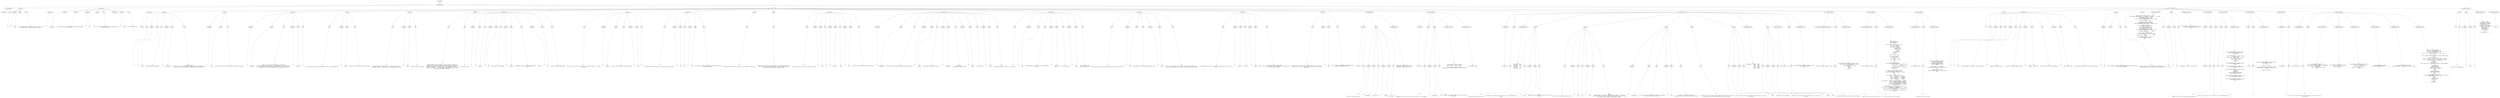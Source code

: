 digraph lpegNode {

node [fontname=Helvetica]
edge [style=dashed]

doc_0 [label="doc - 544"]


doc_0 -> { section_1}
{rank=same; section_1}

section_1 [label="section: 1-496"]


// END RANK doc_0

section_1 -> { header_2 prose_3 prose_4 section_5 section_6 section_7}
{rank=same; header_2 prose_3 prose_4 section_5 section_6 section_7}

header_2 [label="1 : Modeselektor"]

prose_3 [label="prose"]

prose_4 [label="prose"]

section_5 [label="section: 12-261"]

section_6 [label="section: 284-407"]

section_7 [label="section: 497-544"]


// END RANK section_1

header_2 -> leaf_8
leaf_8  [color=Gray,shape=rectangle,fontname=Inconsolata,label="* Modeselektor"]
// END RANK header_2

prose_3 -> { raw_9 prespace_10 literal_11 raw_12}
{rank=same; raw_9 prespace_10 literal_11 raw_12}

raw_9 [label="raw"]

prespace_10 [label="prespace"]

literal_11 [label="literal"]

raw_12 [label="raw"]


// END RANK prose_3

raw_9 -> leaf_13
leaf_13  [color=Gray,shape=rectangle,fontname=Inconsolata,label="
"]
// END RANK raw_9

prespace_10 -> leaf_14
leaf_14  [color=Gray,shape=rectangle,fontname=Inconsolata,label=""]
// END RANK prespace_10

literal_11 -> leaf_15
leaf_15  [color=Gray,shape=rectangle,fontname=Inconsolata,label="femto"]
// END RANK literal_11

raw_12 -> leaf_16
leaf_16  [color=Gray,shape=rectangle,fontname=Inconsolata,label=" will hold all state for an terminal session.  Soon, we will
encapsulate that, making the library re-entrant.
"]
// END RANK raw_12

prose_4 -> { prespace_17 literal_18 raw_19 prespace_20 literal_21 raw_22 prespace_23 literal_24 raw_25}
{rank=same; prespace_17 literal_18 raw_19 prespace_20 literal_21 raw_22 prespace_23 literal_24 raw_25}

prespace_17 [label="prespace"]

literal_18 [label="literal"]

raw_19 [label="raw"]

prespace_20 [label="prespace"]

literal_21 [label="literal"]

raw_22 [label="raw"]

prespace_23 [label="prespace"]

literal_24 [label="literal"]

raw_25 [label="raw"]


// END RANK prose_4

prespace_17 -> leaf_26
leaf_26  [color=Gray,shape=rectangle,fontname=Inconsolata,label=""]
// END RANK prespace_17

literal_18 -> leaf_27
leaf_27  [color=Gray,shape=rectangle,fontname=Inconsolata,label="modeselektor"]
// END RANK literal_18

raw_19 -> leaf_28
leaf_28  [color=Gray,shape=rectangle,fontname=Inconsolata,label=" is the modal interpreter for the repl language, which becomes
the core of"]
// END RANK raw_19

prespace_20 -> leaf_29
leaf_29  [color=Gray,shape=rectangle,fontname=Inconsolata,label=" "]
// END RANK prespace_20

literal_21 -> leaf_30
leaf_30  [color=Gray,shape=rectangle,fontname=Inconsolata,label="ed"]
// END RANK literal_21

raw_22 -> leaf_31
leaf_31  [color=Gray,shape=rectangle,fontname=Inconsolata,label=".  This is a glorified lookup table with a state switch and
a pointer to the"]
// END RANK raw_22

prespace_23 -> leaf_32
leaf_32  [color=Gray,shape=rectangle,fontname=Inconsolata,label=" "]
// END RANK prespace_23

literal_24 -> leaf_33
leaf_33  [color=Gray,shape=rectangle,fontname=Inconsolata,label="femto"]
// END RANK literal_24

raw_25 -> leaf_34
leaf_34  [color=Gray,shape=rectangle,fontname=Inconsolata,label="cell we're operating on.

"]
// END RANK raw_25

section_5 -> { header_35 prose_36 prose_37 prose_38 prose_39 prose_40 prose_41 prose_42 prose_43 prose_44 prose_45 prose_46 prose_47 prose_48 prose_49 prose_50 prose_51 prose_52 section_53 section_54 section_55 section_56 section_57 section_58}
{rank=same; header_35 prose_36 prose_37 prose_38 prose_39 prose_40 prose_41 prose_42 prose_43 prose_44 prose_45 prose_46 prose_47 prose_48 prose_49 prose_50 prose_51 prose_52 section_53 section_54 section_55 section_56 section_57 section_58}

header_35 [label="2 : Design"]

prose_36 [label="prose"]

prose_37 [label="prose"]

prose_38 [label="prose"]

prose_39 [label="prose"]

prose_40 [label="prose"]

prose_41 [label="prose"]

prose_42 [label="prose"]

prose_43 [label="prose"]

prose_44 [label="prose"]

prose_45 [label="prose"]

prose_46 [label="prose"]

prose_47 [label="prose"]

prose_48 [label="prose"]

prose_49 [label="prose"]

prose_50 [label="prose"]

prose_51 [label="prose"]

prose_52 [label="prose"]

section_53 [label="section: 85-96"]

section_54 [label="section: 97-116"]

section_55 [label="section: 117-173"]

section_56 [label="section: 174-189"]

section_57 [label="section: 190-261"]

section_58 [label="section: 262-283"]


// END RANK section_5

header_35 -> leaf_59
leaf_59  [color=Gray,shape=rectangle,fontname=Inconsolata,label="** Design"]
// END RANK header_35

prose_36 -> { raw_60 prespace_61 literal_62 raw_63 prespace_64 literal_65 raw_66}
{rank=same; raw_60 prespace_61 literal_62 raw_63 prespace_64 literal_65 raw_66}

raw_60 [label="raw"]

prespace_61 [label="prespace"]

literal_62 [label="literal"]

raw_63 [label="raw"]

prespace_64 [label="prespace"]

literal_65 [label="literal"]

raw_66 [label="raw"]


// END RANK prose_36

raw_60 -> leaf_67
leaf_67  [color=Gray,shape=rectangle,fontname=Inconsolata,label="

 "]
// END RANK raw_60

prespace_61 -> leaf_68
leaf_68  [color=Gray,shape=rectangle,fontname=Inconsolata,label=" "]
// END RANK prespace_61

literal_62 -> leaf_69
leaf_69  [color=Gray,shape=rectangle,fontname=Inconsolata,label="femto"]
// END RANK literal_62

raw_63 -> leaf_70
leaf_70  [color=Gray,shape=rectangle,fontname=Inconsolata,label=" passes keystrokes as messages to"]
// END RANK raw_63

prespace_64 -> leaf_71
leaf_71  [color=Gray,shape=rectangle,fontname=Inconsolata,label=" "]
// END RANK prespace_64

literal_65 -> leaf_72
leaf_72  [color=Gray,shape=rectangle,fontname=Inconsolata,label="modeselektor"]
// END RANK literal_65

raw_66 -> leaf_73
leaf_73  [color=Gray,shape=rectangle,fontname=Inconsolata,label=".  It does no writes
to stdout at all.  It is smart enough to categorize and parse various device
reports, but has no knowledge of why those reports were requested.
"]
// END RANK raw_66

prose_37 -> { prespace_74 literal_75 raw_76}
{rank=same; prespace_74 literal_75 raw_76}

prespace_74 [label="prespace"]

literal_75 [label="literal"]

raw_76 [label="raw"]


// END RANK prose_37

prespace_74 -> leaf_77
leaf_77  [color=Gray,shape=rectangle,fontname=Inconsolata,label=""]
// END RANK prespace_74

literal_75 -> leaf_78
leaf_78  [color=Gray,shape=rectangle,fontname=Inconsolata,label="femto"]
// END RANK literal_75

raw_76 -> leaf_79
leaf_79  [color=Gray,shape=rectangle,fontname=Inconsolata,label=" runs the event loop, so all other members are pulled in as modules.
"]
// END RANK raw_76

prose_38 -> { prespace_80 literal_81 raw_82 prespace_83 literal_84 raw_85}
{rank=same; prespace_80 literal_81 raw_82 prespace_83 literal_84 raw_85}

prespace_80 [label="prespace"]

literal_81 [label="literal"]

raw_82 [label="raw"]

prespace_83 [label="prespace"]

literal_84 [label="literal"]

raw_85 [label="raw"]


// END RANK prose_38

prespace_80 -> leaf_86
leaf_86  [color=Gray,shape=rectangle,fontname=Inconsolata,label=""]
// END RANK prespace_80

literal_81 -> leaf_87
leaf_87  [color=Gray,shape=rectangle,fontname=Inconsolata,label="modeselektor"]
// END RANK literal_81

raw_82 -> leaf_88
leaf_88  [color=Gray,shape=rectangle,fontname=Inconsolata,label=" takes care of system-level housekeeping: opening files
and sockets, keeping command history, fuzzy completion, and has its own eval
loop off the main track.  For evaluating lines, it will call a small executor,
so that in a little while we can put the user program in its own"]
// END RANK raw_82

prespace_83 -> leaf_89
leaf_89  [color=Gray,shape=rectangle,fontname=Inconsolata,label=" "]
// END RANK prespace_83

literal_84 -> leaf_90
leaf_90  [color=Gray,shape=rectangle,fontname=Inconsolata,label="LuaL_state"]
// END RANK literal_84

raw_85 -> leaf_91
leaf_91  [color=Gray,shape=rectangle,fontname=Inconsolata,label=".
"]
// END RANK raw_85

prose_39 -> { raw_92 prespace_93 literal_94 raw_95}
{rank=same; raw_92 prespace_93 literal_94 raw_95}

raw_92 [label="raw"]

prespace_93 [label="prespace"]

literal_94 [label="literal"]

raw_95 [label="raw"]


// END RANK prose_39

raw_92 -> leaf_96
leaf_96  [color=Gray,shape=rectangle,fontname=Inconsolata,label="
This is both good practice, and absolutely necessary if we are to REPL other"]
// END RANK raw_92

prespace_93 -> leaf_97
leaf_97  [color=Gray,shape=rectangle,fontname=Inconsolata,label=""]
// END RANK prespace_93

literal_94 -> leaf_98
leaf_98  [color=Gray,shape=rectangle,fontname=Inconsolata,label="bridge"]
// END RANK literal_94

raw_95 -> leaf_99
leaf_99  [color=Gray,shape=rectangle,fontname=Inconsolata,label=" programs, each of which has its own event loop.
"]
// END RANK raw_95

prose_40 -> { raw_100 prespace_101 literal_102 raw_103}
{rank=same; raw_100 prespace_101 literal_102 raw_103}

raw_100 [label="raw"]

prespace_101 [label="prespace"]

literal_102 [label="literal"]

raw_103 [label="raw"]


// END RANK prose_40

raw_100 -> leaf_104
leaf_104  [color=Gray,shape=rectangle,fontname=Inconsolata,label="
The implementation is essentially a VM.  Category and value are
successively looked up in jump tables and the method applied with the"]
// END RANK raw_100

prespace_101 -> leaf_105
leaf_105  [color=Gray,shape=rectangle,fontname=Inconsolata,label=" "]
// END RANK prespace_101

literal_102 -> leaf_106
leaf_106  [color=Gray,shape=rectangle,fontname=Inconsolata,label="modeS"]
// END RANK literal_102

raw_103 -> leaf_107
leaf_107  [color=Gray,shape=rectangle,fontname=Inconsolata,label="
instance as the first argument.
"]
// END RANK raw_103

prose_41 -> { raw_108}
{rank=same; raw_108}

raw_108 [label="raw"]


// END RANK prose_41

raw_108 -> leaf_109
leaf_109  [color=Gray,shape=rectangle,fontname=Inconsolata,label="
The state machine has to represent two sorts of state: the mode we're
operating in, and a buffer of commands.  Our mode engine is modeled after
emacs: rather than have some kind of flag that can be set to \"insert\",
\"navigate\", \"command\", or \"visual\", these will be modeled as swiching the
pointer to jump tables.  If a command needs to know which mode it's in, this
can be done with pointer comparison.
"]
// END RANK raw_108

prose_42 -> { raw_110 prespace_111 literal_112 raw_113 prespace_114 literal_115 raw_116 prespace_117 literal_118 raw_119 prespace_120 literal_121 raw_122}
{rank=same; raw_110 prespace_111 literal_112 raw_113 prespace_114 literal_115 raw_116 prespace_117 literal_118 raw_119 prespace_120 literal_121 raw_122}

raw_110 [label="raw"]

prespace_111 [label="prespace"]

literal_112 [label="literal"]

raw_113 [label="raw"]

prespace_114 [label="prespace"]

literal_115 [label="literal"]

raw_116 [label="raw"]

prespace_117 [label="prespace"]

literal_118 [label="literal"]

raw_119 [label="raw"]

prespace_120 [label="prespace"]

literal_121 [label="literal"]

raw_122 [label="raw"]


// END RANK prose_42

raw_110 -> leaf_123
leaf_123  [color=Gray,shape=rectangle,fontname=Inconsolata,label="
We're starting with"]
// END RANK raw_110

prespace_111 -> leaf_124
leaf_124  [color=Gray,shape=rectangle,fontname=Inconsolata,label=" "]
// END RANK prespace_111

literal_112 -> leaf_125
leaf_125  [color=Gray,shape=rectangle,fontname=Inconsolata,label="vi"]
// END RANK literal_112

raw_113 -> leaf_126
leaf_126  [color=Gray,shape=rectangle,fontname=Inconsolata,label=" mode and"]
// END RANK raw_113

prespace_114 -> leaf_127
leaf_127  [color=Gray,shape=rectangle,fontname=Inconsolata,label=" "]
// END RANK prespace_114

literal_115 -> leaf_128
leaf_128  [color=Gray,shape=rectangle,fontname=Inconsolata,label="nerf"]
// END RANK literal_115

raw_116 -> leaf_129
leaf_129  [color=Gray,shape=rectangle,fontname=Inconsolata,label=" mode, which is a lightweight"]
// END RANK raw_116

prespace_117 -> leaf_130
leaf_130  [color=Gray,shape=rectangle,fontname=Inconsolata,label=""]
// END RANK prespace_117

literal_118 -> leaf_131
leaf_131  [color=Gray,shape=rectangle,fontname=Inconsolata,label="readline"]
// END RANK literal_118

raw_119 -> leaf_132
leaf_132  [color=Gray,shape=rectangle,fontname=Inconsolata,label=" implementation that won't use the command buffer.  Issuing a
command like"]
// END RANK raw_119

prespace_120 -> leaf_133
leaf_133  [color=Gray,shape=rectangle,fontname=Inconsolata,label=" "]
// END RANK prespace_120

literal_121 -> leaf_134
leaf_134  [color=Gray,shape=rectangle,fontname=Inconsolata,label="d3w"]
// END RANK literal_121

raw_122 -> leaf_135
leaf_135  [color=Gray,shape=rectangle,fontname=Inconsolata,label=" requires a simple command buffer.
"]
// END RANK raw_122

prose_43 -> { raw_136 prespace_137 literal_138 raw_139 prespace_140 literal_141 raw_142}
{rank=same; raw_136 prespace_137 literal_138 raw_139 prespace_140 literal_141 raw_142}

raw_136 [label="raw"]

prespace_137 [label="prespace"]

literal_138 [label="literal"]

raw_139 [label="raw"]

prespace_140 [label="prespace"]

literal_141 [label="literal"]

raw_142 [label="raw"]


// END RANK prose_43

raw_136 -> leaf_143
leaf_143  [color=Gray,shape=rectangle,fontname=Inconsolata,label="
The syntax can't be tied to the semantics in any tighly-coupled way. I intend
to support"]
// END RANK raw_136

prespace_137 -> leaf_144
leaf_144  [color=Gray,shape=rectangle,fontname=Inconsolata,label=" "]
// END RANK prespace_137

literal_138 -> leaf_145
leaf_145  [color=Gray,shape=rectangle,fontname=Inconsolata,label="kakoune"]
// END RANK literal_138

raw_139 -> leaf_146
leaf_146  [color=Gray,shape=rectangle,fontname=Inconsolata,label=" syntax as soon as possible; there you would say"]
// END RANK raw_139

prespace_140 -> leaf_147
leaf_147  [color=Gray,shape=rectangle,fontname=Inconsolata,label=" "]
// END RANK prespace_140

literal_141 -> leaf_148
leaf_148  [color=Gray,shape=rectangle,fontname=Inconsolata,label="w3d"]
// END RANK literal_141

raw_142 -> leaf_149
leaf_149  [color=Gray,shape=rectangle,fontname=Inconsolata,label=".
"]
// END RANK raw_142

prose_44 -> { raw_150 prespace_151 literal_152 raw_153 prespace_154 literal_155 raw_156}
{rank=same; raw_150 prespace_151 literal_152 raw_153 prespace_154 literal_155 raw_156}

raw_150 [label="raw"]

prespace_151 [label="prespace"]

literal_152 [label="literal"]

raw_153 [label="raw"]

prespace_154 [label="prespace"]

literal_155 [label="literal"]

raw_156 [label="raw"]


// END RANK prose_44

raw_150 -> leaf_157
leaf_157  [color=Gray,shape=rectangle,fontname=Inconsolata,label="
This implies that the commands can't be aware of the buffer; because"]
// END RANK raw_150

prespace_151 -> leaf_158
leaf_158  [color=Gray,shape=rectangle,fontname=Inconsolata,label=" "]
// END RANK prespace_151

literal_152 -> leaf_159
leaf_159  [color=Gray,shape=rectangle,fontname=Inconsolata,label="d3w"]
// END RANK literal_152

raw_153 -> leaf_160
leaf_160  [color=Gray,shape=rectangle,fontname=Inconsolata,label="
and"]
// END RANK raw_153

prespace_154 -> leaf_161
leaf_161  [color=Gray,shape=rectangle,fontname=Inconsolata,label=" "]
// END RANK prespace_154

literal_155 -> leaf_162
leaf_162  [color=Gray,shape=rectangle,fontname=Inconsolata,label="w3d"]
// END RANK literal_155

raw_156 -> leaf_163
leaf_163  [color=Gray,shape=rectangle,fontname=Inconsolata,label=" are two ways of saying the same thing, they should end in an
identical method call.
"]
// END RANK raw_156

prose_45 -> { raw_164}
{rank=same; raw_164}

raw_164 [label="raw"]


// END RANK prose_45

raw_164 -> leaf_165
leaf_165  [color=Gray,shape=rectangle,fontname=Inconsolata,label="
This means when the time comes we handle it with a secondary dispatch layer.
"]
// END RANK raw_164

prose_46 -> { raw_166}
{rank=same; raw_166}

raw_166 [label="raw"]


// END RANK prose_46

raw_166 -> leaf_167
leaf_167  [color=Gray,shape=rectangle,fontname=Inconsolata,label="
There really are effectively arbitrary levels of indirection possible in an
editor.  This is why we must be absolutely consistent about everything
receiving the same tuple (modeS, category, value).
"]
// END RANK raw_166

prose_47 -> { raw_168 prespace_169 literal_170 raw_171 prespace_172 literal_173 raw_174 prespace_175 literal_176 raw_177}
{rank=same; raw_168 prespace_169 literal_170 raw_171 prespace_172 literal_173 raw_174 prespace_175 literal_176 raw_177}

raw_168 [label="raw"]

prespace_169 [label="prespace"]

literal_170 [label="literal"]

raw_171 [label="raw"]

prespace_172 [label="prespace"]

literal_173 [label="literal"]

raw_174 [label="raw"]

prespace_175 [label="prespace"]

literal_176 [label="literal"]

raw_177 [label="raw"]


// END RANK prose_47

raw_168 -> leaf_178
leaf_178  [color=Gray,shape=rectangle,fontname=Inconsolata,label="
They must also have the same return type, with is either"]
// END RANK raw_168

prespace_169 -> leaf_179
leaf_179  [color=Gray,shape=rectangle,fontname=Inconsolata,label=" "]
// END RANK prespace_169

literal_170 -> leaf_180
leaf_180  [color=Gray,shape=rectangle,fontname=Inconsolata,label="true"]
// END RANK literal_170

raw_171 -> leaf_181
leaf_181  [color=Gray,shape=rectangle,fontname=Inconsolata,label=" or"]
// END RANK raw_171

prespace_172 -> leaf_182
leaf_182  [color=Gray,shape=rectangle,fontname=Inconsolata,label=""]
// END RANK prespace_172

literal_173 -> leaf_183
leaf_183  [color=Gray,shape=rectangle,fontname=Inconsolata,label="false, err"]
// END RANK literal_173

raw_174 -> leaf_184
leaf_184  [color=Gray,shape=rectangle,fontname=Inconsolata,label="  where"]
// END RANK raw_174

prespace_175 -> leaf_185
leaf_185  [color=Gray,shape=rectangle,fontname=Inconsolata,label=" "]
// END RANK prespace_175

literal_176 -> leaf_186
leaf_186  [color=Gray,shape=rectangle,fontname=Inconsolata,label="err"]
// END RANK literal_176

raw_177 -> leaf_187
leaf_187  [color=Gray,shape=rectangle,fontname=Inconsolata,label=" is an error object which may be a primitive string.

"]
// END RANK raw_177

prose_48 -> { prespace_188 literal_189 raw_190 prespace_191 literal_192 raw_193 prespace_194 literal_195 raw_196 prespace_197 literal_198 raw_199 prespace_200 literal_201 raw_202}
{rank=same; prespace_188 literal_189 raw_190 prespace_191 literal_192 raw_193 prespace_194 literal_195 raw_196 prespace_197 literal_198 raw_199 prespace_200 literal_201 raw_202}

prespace_188 [label="prespace"]

literal_189 [label="literal"]

raw_190 [label="raw"]

prespace_191 [label="prespace"]

literal_192 [label="literal"]

raw_193 [label="raw"]

prespace_194 [label="prespace"]

literal_195 [label="literal"]

raw_196 [label="raw"]

prespace_197 [label="prespace"]

literal_198 [label="literal"]

raw_199 [label="raw"]

prespace_200 [label="prespace"]

literal_201 [label="literal"]

raw_202 [label="raw"]


// END RANK prose_48

prespace_188 -> leaf_203
leaf_203  [color=Gray,shape=rectangle,fontname=Inconsolata,label=""]
// END RANK prespace_188

literal_189 -> leaf_204
leaf_204  [color=Gray,shape=rectangle,fontname=Inconsolata,label="modeselektor"]
// END RANK literal_189

raw_190 -> leaf_205
leaf_205  [color=Gray,shape=rectangle,fontname=Inconsolata,label=" passes any edit or movement commands to an internally-owned"]
// END RANK raw_190

prespace_191 -> leaf_206
leaf_206  [color=Gray,shape=rectangle,fontname=Inconsolata,label=""]
// END RANK prespace_191

literal_192 -> leaf_207
leaf_207  [color=Gray,shape=rectangle,fontname=Inconsolata,label="linebuf"]
// END RANK literal_192

raw_193 -> leaf_208
leaf_208  [color=Gray,shape=rectangle,fontname=Inconsolata,label=", which keeps all modeling of the line. "]
// END RANK raw_193

prespace_194 -> leaf_209
leaf_209  [color=Gray,shape=rectangle,fontname=Inconsolata,label=" "]
// END RANK prespace_194

literal_195 -> leaf_210
leaf_210  [color=Gray,shape=rectangle,fontname=Inconsolata,label="modeselektor"]
// END RANK literal_195

raw_196 -> leaf_211
leaf_211  [color=Gray,shape=rectangle,fontname=Inconsolata,label=" decides when
to repaint the screen, calling"]
// END RANK raw_196

prespace_197 -> leaf_212
leaf_212  [color=Gray,shape=rectangle,fontname=Inconsolata,label=" "]
// END RANK prespace_197

literal_198 -> leaf_213
leaf_213  [color=Gray,shape=rectangle,fontname=Inconsolata,label="rainbuf"]
// END RANK literal_198

raw_199 -> leaf_214
leaf_214  [color=Gray,shape=rectangle,fontname=Inconsolata,label=" with a region of"]
// END RANK raw_199

prespace_200 -> leaf_215
leaf_215  [color=Gray,shape=rectangle,fontname=Inconsolata,label=" "]
// END RANK prespace_200

literal_201 -> leaf_216
leaf_216  [color=Gray,shape=rectangle,fontname=Inconsolata,label="linebuf"]
// END RANK literal_201

raw_202 -> leaf_217
leaf_217  [color=Gray,shape=rectangle,fontname=Inconsolata,label=" and
instructions as to how to paint it.
"]
// END RANK raw_202

prose_49 -> { raw_218 prespace_219 literal_220 raw_221 prespace_222 literal_223 raw_224 prespace_225 literal_226 raw_227}
{rank=same; raw_218 prespace_219 literal_220 raw_221 prespace_222 literal_223 raw_224 prespace_225 literal_226 raw_227}

raw_218 [label="raw"]

prespace_219 [label="prespace"]

literal_220 [label="literal"]

raw_221 [label="raw"]

prespace_222 [label="prespace"]

literal_223 [label="literal"]

raw_224 [label="raw"]

prespace_225 [label="prespace"]

literal_226 [label="literal"]

raw_227 [label="raw"]


// END RANK prose_49

raw_218 -> leaf_228
leaf_228  [color=Gray,shape=rectangle,fontname=Inconsolata,label="
There is one"]
// END RANK raw_218

prespace_219 -> leaf_229
leaf_229  [color=Gray,shape=rectangle,fontname=Inconsolata,label=" "]
// END RANK prespace_219

literal_220 -> leaf_230
leaf_230  [color=Gray,shape=rectangle,fontname=Inconsolata,label="deck"]
// END RANK literal_220

raw_221 -> leaf_231
leaf_231  [color=Gray,shape=rectangle,fontname=Inconsolata,label=" instance member per screen, which tiles the available
space. "]
// END RANK raw_221

prespace_222 -> leaf_232
leaf_232  [color=Gray,shape=rectangle,fontname=Inconsolata,label=" "]
// END RANK prespace_222

literal_223 -> leaf_233
leaf_233  [color=Gray,shape=rectangle,fontname=Inconsolata,label="modeselektor"]
// END RANK literal_223

raw_224 -> leaf_234
leaf_234  [color=Gray,shape=rectangle,fontname=Inconsolata,label=" is the writer, and"]
// END RANK raw_224

prespace_225 -> leaf_235
leaf_235  [color=Gray,shape=rectangle,fontname=Inconsolata,label=" "]
// END RANK prespace_225

literal_226 -> leaf_236
leaf_236  [color=Gray,shape=rectangle,fontname=Inconsolata,label="rainbuf"]
// END RANK literal_226

raw_227 -> leaf_237
leaf_237  [color=Gray,shape=rectangle,fontname=Inconsolata,label=" holds a pointer to the
table for read access.
"]
// END RANK raw_227

prose_50 -> { raw_238 prespace_239 literal_240 raw_241 prespace_242 literal_243 raw_244}
{rank=same; raw_238 prespace_239 literal_240 raw_241 prespace_242 literal_243 raw_244}

raw_238 [label="raw"]

prespace_239 [label="prespace"]

literal_240 [label="literal"]

raw_241 [label="raw"]

prespace_242 [label="prespace"]

literal_243 [label="literal"]

raw_244 [label="raw"]


// END RANK prose_50

raw_238 -> leaf_245
leaf_245  [color=Gray,shape=rectangle,fontname=Inconsolata,label="
When we have our fancy parse engine and quipu structure, linebuf will call"]
// END RANK raw_238

prespace_239 -> leaf_246
leaf_246  [color=Gray,shape=rectangle,fontname=Inconsolata,label=""]
// END RANK prespace_239

literal_240 -> leaf_247
leaf_247  [color=Gray,shape=rectangle,fontname=Inconsolata,label="comb"]
// END RANK literal_240

raw_241 -> leaf_248
leaf_248  [color=Gray,shape=rectangle,fontname=Inconsolata,label=" to redecorate the syntax tree before passing it to"]
// END RANK raw_241

prespace_242 -> leaf_249
leaf_249  [color=Gray,shape=rectangle,fontname=Inconsolata,label=" "]
// END RANK prespace_242

literal_243 -> leaf_250
leaf_250  [color=Gray,shape=rectangle,fontname=Inconsolata,label="rainbuf"]
// END RANK literal_243

raw_244 -> leaf_251
leaf_251  [color=Gray,shape=rectangle,fontname=Inconsolata,label=" for
markup.  At the moment I'm just going to write some crude lexers, which
will be more than enough for Clu and Lua, which have straightforward syntax.
"]
// END RANK raw_244

prose_51 -> { raw_252 prespace_253 literal_254 raw_255 prespace_256 literal_257 raw_258}
{rank=same; raw_252 prespace_253 literal_254 raw_255 prespace_256 literal_257 raw_258}

raw_252 [label="raw"]

prespace_253 [label="prespace"]

literal_254 [label="literal"]

raw_255 [label="raw"]

prespace_256 [label="prespace"]

literal_257 [label="literal"]

raw_258 [label="raw"]


// END RANK prose_51

raw_252 -> leaf_259
leaf_259  [color=Gray,shape=rectangle,fontname=Inconsolata,label="
An intermediate step could just squeeze the linebuf into a string, parse it
with"]
// END RANK raw_252

prespace_253 -> leaf_260
leaf_260  [color=Gray,shape=rectangle,fontname=Inconsolata,label=" "]
// END RANK prespace_253

literal_254 -> leaf_261
leaf_261  [color=Gray,shape=rectangle,fontname=Inconsolata,label="esplalier"]
// END RANK literal_254

raw_255 -> leaf_262
leaf_262  [color=Gray,shape=rectangle,fontname=Inconsolata,label=" and emit a"]
// END RANK raw_255

prespace_256 -> leaf_263
leaf_263  [color=Gray,shape=rectangle,fontname=Inconsolata,label=" "]
// END RANK prespace_256

literal_257 -> leaf_264
leaf_264  [color=Gray,shape=rectangle,fontname=Inconsolata,label="rainbuf"]
// END RANK literal_257

raw_258 -> leaf_265
leaf_265  [color=Gray,shape=rectangle,fontname=Inconsolata,label=" through the usual recursive method
lookup.  The problem isn't speed, not for a REPL, it's not having error
recovery parsing available.
"]
// END RANK raw_258

prose_52 -> { raw_266 prespace_267 literal_268 raw_269}
{rank=same; raw_266 prespace_267 literal_268 raw_269}

raw_266 [label="raw"]

prespace_267 [label="prespace"]

literal_268 [label="literal"]

raw_269 [label="raw"]


// END RANK prose_52

raw_266 -> leaf_270
leaf_270  [color=Gray,shape=rectangle,fontname=Inconsolata,label="
I will likely content myself with a grammar that kicks in when the user
presses return.  I'll want that to perform rewrites (such as removing
outer-level"]
// END RANK raw_266

prespace_267 -> leaf_271
leaf_271  [color=Gray,shape=rectangle,fontname=Inconsolata,label=" "]
// END RANK prespace_267

literal_268 -> leaf_272
leaf_272  [color=Gray,shape=rectangle,fontname=Inconsolata,label="local"]
// END RANK literal_268

raw_269 -> leaf_273
leaf_273  [color=Gray,shape=rectangle,fontname=Inconsolata,label="s to facilicate copy-pasting) and keep the readline
grammar from becoming too ad-hoc.

"]
// END RANK raw_269

section_53 -> { header_274 prose_275 codeblock_276}
{rank=same; header_274 prose_275 codeblock_276}

header_274 [label="4 : asserts"]

prose_275 [label="prose"]

codeblock_276 [label="code block 90-94"]


// END RANK section_53

header_274 -> leaf_277
leaf_277  [color=Gray,shape=rectangle,fontname=Inconsolata,label="**** asserts"]
// END RANK header_274

prose_275 -> { raw_278 prespace_279 literal_280 raw_281 prespace_282 literal_283 raw_284}
{rank=same; raw_278 prespace_279 literal_280 raw_281 prespace_282 literal_283 raw_284}

raw_278 [label="raw"]

prespace_279 [label="prespace"]

literal_280 [label="literal"]

raw_281 [label="raw"]

prespace_282 [label="prespace"]

literal_283 [label="literal"]

raw_284 [label="raw"]


// END RANK prose_275

raw_278 -> leaf_285
leaf_285  [color=Gray,shape=rectangle,fontname=Inconsolata,label="

  There is little sense running"]
// END RANK raw_278

prespace_279 -> leaf_286
leaf_286  [color=Gray,shape=rectangle,fontname=Inconsolata,label=" "]
// END RANK prespace_279

literal_280 -> leaf_287
leaf_287  [color=Gray,shape=rectangle,fontname=Inconsolata,label="modeselektor"]
// END RANK literal_280

raw_281 -> leaf_288
leaf_288  [color=Gray,shape=rectangle,fontname=Inconsolata,label=" outside of the"]
// END RANK raw_281

prespace_282 -> leaf_289
leaf_289  [color=Gray,shape=rectangle,fontname=Inconsolata,label=" "]
// END RANK prespace_282

literal_283 -> leaf_290
leaf_290  [color=Gray,shape=rectangle,fontname=Inconsolata,label="bridge"]
// END RANK literal_283

raw_284 -> leaf_291
leaf_291  [color=Gray,shape=rectangle,fontname=Inconsolata,label="
environment.
"]
// END RANK raw_284

codeblock_276 -> leaf_292
leaf_292  [color=Gray,shape=rectangle,fontname=Inconsolata,label="assert(meta, \"must have meta in _G\")
assert(write, \"must have write in _G\")
assert(ts, \"must have ts in _G\")"]
// END RANK codeblock_276

section_54 -> { header_293 prose_294 prose_295 codeblock_296 codeblock_297}
{rank=same; header_293 prose_294 prose_295 codeblock_296 codeblock_297}

header_293 [label="4 : includes"]

prose_294 [label="prose"]

prose_295 [label="prose"]

codeblock_296 [label="code block 104-110"]

codeblock_297 [label="code block 112-114"]


// END RANK section_54

header_293 -> leaf_298
leaf_298  [color=Gray,shape=rectangle,fontname=Inconsolata,label="**** includes"]
// END RANK header_293

prose_294 -> { raw_299}
{rank=same; raw_299}

raw_299 [label="raw"]


// END RANK prose_294

raw_299 -> leaf_300
leaf_300  [color=Gray,shape=rectangle,fontname=Inconsolata,label="

The easiest way to go mad in concurrent environments is to share memory.
"]
// END RANK raw_299

prose_295 -> { prespace_301 literal_302 raw_303}
{rank=same; prespace_301 literal_302 raw_303}

prespace_301 [label="prespace"]

literal_302 [label="literal"]

raw_303 [label="raw"]


// END RANK prose_295

prespace_301 -> leaf_304
leaf_304  [color=Gray,shape=rectangle,fontname=Inconsolata,label=""]
// END RANK prespace_301

literal_302 -> leaf_305
leaf_305  [color=Gray,shape=rectangle,fontname=Inconsolata,label="modeselektor"]
// END RANK literal_302

raw_303 -> leaf_306
leaf_306  [color=Gray,shape=rectangle,fontname=Inconsolata,label=" will own linebuf, and eventually txtbuf, unless I come up with
a better idea.
"]
// END RANK raw_303

codeblock_296 -> leaf_307
leaf_307  [color=Gray,shape=rectangle,fontname=Inconsolata,label="local Linebuf = require \"linebuf\"
local Historian = require \"historian\"

local concat = assert(table.concat)
local sub, gsub = assert(string.sub), assert(string.gsub)"]
// END RANK codeblock_296

codeblock_297 -> leaf_308
leaf_308  [color=Gray,shape=rectangle,fontname=Inconsolata,label="local ModeS = meta()"]
// END RANK codeblock_297

section_55 -> { header_309 prose_310 codeblock_311 prose_312 prose_313 prose_314 prose_315 prose_316 codeblock_317 prose_318 codeblock_319 prose_320 codeblock_321}
{rank=same; header_309 prose_310 codeblock_311 prose_312 prose_313 prose_314 prose_315 prose_316 codeblock_317 prose_318 codeblock_319 prose_320 codeblock_321}

header_309 [label="3 : Categories"]

prose_310 [label="prose"]

codeblock_311 [label="code block 121-128"]

prose_312 [label="prose"]

prose_313 [label="prose"]

prose_314 [label="prose"]

prose_315 [label="prose"]

prose_316 [label="prose"]

codeblock_317 [label="code block 149-156"]

prose_318 [label="prose"]

codeblock_319 [label="code block 161-163"]

prose_320 [label="prose"]

codeblock_321 [label="code block 167-171"]


// END RANK section_55

header_309 -> leaf_322
leaf_322  [color=Gray,shape=rectangle,fontname=Inconsolata,label="*** Categories"]
// END RANK header_309

prose_310 -> { raw_323}
{rank=same; raw_323}

raw_323 [label="raw"]


// END RANK prose_310

raw_323 -> leaf_324
leaf_324  [color=Gray,shape=rectangle,fontname=Inconsolata,label="

These are the broad types of event.
"]
// END RANK raw_323

codeblock_311 -> leaf_325
leaf_325  [color=Gray,shape=rectangle,fontname=Inconsolata,label="local ASCII = meta()
local NAV    = {}
local CTRL   = {}
local ALT    = {}
local FN     = {}
local MOUSE  = {}"]
// END RANK codeblock_311

prose_312 -> { raw_326 prespace_327 literal_328 raw_329}
{rank=same; raw_326 prespace_327 literal_328 raw_329}

raw_326 [label="raw"]

prespace_327 [label="prespace"]

literal_328 [label="literal"]

raw_329 [label="raw"]


// END RANK prose_312

raw_326 -> leaf_330
leaf_330  [color=Gray,shape=rectangle,fontname=Inconsolata,label="
Color schemes are supposed to be one-and-done, and I strongly suspect we
have a"]
// END RANK raw_326

prespace_327 -> leaf_331
leaf_331  [color=Gray,shape=rectangle,fontname=Inconsolata,label=" "]
// END RANK prespace_327

literal_328 -> leaf_332
leaf_332  [color=Gray,shape=rectangle,fontname=Inconsolata,label="__concat"]
// END RANK literal_328

raw_329 -> leaf_333
leaf_333  [color=Gray,shape=rectangle,fontname=Inconsolata,label=" dominated workflow, although I have yet to turn on the
profiler.
"]
// END RANK raw_329

prose_313 -> { raw_334 prespace_335 literal_336 raw_337 prespace_338 literal_339 raw_340}
{rank=same; raw_334 prespace_335 literal_336 raw_337 prespace_338 literal_339 raw_340}

raw_334 [label="raw"]

prespace_335 [label="prespace"]

literal_336 [label="literal"]

raw_337 [label="raw"]

prespace_338 [label="prespace"]

literal_339 [label="literal"]

raw_340 [label="raw"]


// END RANK prose_313

raw_334 -> leaf_341
leaf_341  [color=Gray,shape=rectangle,fontname=Inconsolata,label="
Therefore we use reference equality for the"]
// END RANK raw_334

prespace_335 -> leaf_342
leaf_342  [color=Gray,shape=rectangle,fontname=Inconsolata,label=" "]
// END RANK prespace_335

literal_336 -> leaf_343
leaf_343  [color=Gray,shape=rectangle,fontname=Inconsolata,label="color"]
// END RANK literal_336

raw_337 -> leaf_344
leaf_344  [color=Gray,shape=rectangle,fontname=Inconsolata,label=" and"]
// END RANK raw_337

prespace_338 -> leaf_345
leaf_345  [color=Gray,shape=rectangle,fontname=Inconsolata,label=" "]
// END RANK prespace_338

literal_339 -> leaf_346
leaf_346  [color=Gray,shape=rectangle,fontname=Inconsolata,label="hints"]
// END RANK literal_339

raw_340 -> leaf_347
leaf_347  [color=Gray,shape=rectangle,fontname=Inconsolata,label=" tables.
Switching themes is a matter of repopulating those tables.  I intend to
isolate this within an instance so that multiple terminals can each run their
own theme, through a simple 'fat inheritance' method.
"]
// END RANK raw_340

prose_314 -> { prespace_348 literal_349 raw_350 prespace_351 italic_352 raw_353}
{rank=same; prespace_348 literal_349 raw_350 prespace_351 italic_352 raw_353}

prespace_348 [label="prespace"]

literal_349 [label="literal"]

raw_350 [label="raw"]

prespace_351 [label="prespace"]

italic_352 [label="italic"]

raw_353 [label="raw"]


// END RANK prose_314

prespace_348 -> leaf_354
leaf_354  [color=Gray,shape=rectangle,fontname=Inconsolata,label=""]
// END RANK prespace_348

literal_349 -> leaf_355
leaf_355  [color=Gray,shape=rectangle,fontname=Inconsolata,label="modeselektor"]
// END RANK literal_349

raw_350 -> leaf_356
leaf_356  [color=Gray,shape=rectangle,fontname=Inconsolata,label=" is what you might call hypermodal. Everything is isolated in
its own lookup, that is, we use"]
// END RANK raw_350

prespace_351 -> leaf_357
leaf_357  [color=Gray,shape=rectangle,fontname=Inconsolata,label=" "]
// END RANK prespace_351

italic_352 -> leaf_358
leaf_358  [color=Gray,shape=rectangle,fontname=Inconsolata,label="value"]
// END RANK italic_352

raw_353 -> leaf_359
leaf_359  [color=Gray,shape=rectangle,fontname=Inconsolata,label=" equality.  This lets us pass strings
as messages and use jump tables to resolve most things.
"]
// END RANK raw_353

prose_315 -> { raw_360}
{rank=same; raw_360}

raw_360 [label="raw"]


// END RANK prose_315

raw_360 -> leaf_361
leaf_361  [color=Gray,shape=rectangle,fontname=Inconsolata,label="
It typically runs at the speed of human fingers and can afford to be much less
efficient than it will be, even before the JIT gets involved.
"]
// END RANK raw_360

prose_316 -> { raw_362 prespace_363 literal_364 raw_365}
{rank=same; raw_362 prespace_363 literal_364 raw_365}

raw_362 [label="raw"]

prespace_363 [label="prespace"]

literal_364 [label="literal"]

raw_365 [label="raw"]


// END RANK prose_316

raw_362 -> leaf_366
leaf_366  [color=Gray,shape=rectangle,fontname=Inconsolata,label="
Note also that everything is a method, our dispatch pattern will always
include the"]
// END RANK raw_362

prespace_363 -> leaf_367
leaf_367  [color=Gray,shape=rectangle,fontname=Inconsolata,label=" "]
// END RANK prespace_363

literal_364 -> leaf_368
leaf_368  [color=Gray,shape=rectangle,fontname=Inconsolata,label="modeS"]
// END RANK literal_364

raw_365 -> leaf_369
leaf_369  [color=Gray,shape=rectangle,fontname=Inconsolata,label=" instance as the first argument.
"]
// END RANK raw_365

codeblock_317 -> leaf_370
leaf_370  [color=Gray,shape=rectangle,fontname=Inconsolata,label="ModeS.modes = { ASCII  = ASCII,
                NAV    = NAV,
                CTRL   = CTRL,
                ALT    = ALT,
                MOUSE  = MOUSE,
                NYI    = true }"]
// END RANK codeblock_317

prose_318 -> { raw_371 prespace_372 literal_373 raw_374}
{rank=same; raw_371 prespace_372 literal_373 raw_374}

raw_371 [label="raw"]

prespace_372 [label="prespace"]

literal_373 [label="literal"]

raw_374 [label="raw"]


// END RANK prose_318

raw_371 -> leaf_375
leaf_375  [color=Gray,shape=rectangle,fontname=Inconsolata,label="
Sometimes its useful to briefly override handlers, so we check values
against"]
// END RANK raw_371

prespace_372 -> leaf_376
leaf_376  [color=Gray,shape=rectangle,fontname=Inconsolata,label=" "]
// END RANK prespace_372

literal_373 -> leaf_377
leaf_377  [color=Gray,shape=rectangle,fontname=Inconsolata,label="special"]
// END RANK literal_373

raw_374 -> leaf_378
leaf_378  [color=Gray,shape=rectangle,fontname=Inconsolata,label=" first:
"]
// END RANK raw_374

codeblock_319 -> leaf_379
leaf_379  [color=Gray,shape=rectangle,fontname=Inconsolata,label="ModeS.special = {}"]
// END RANK codeblock_319

prose_320 -> { raw_380}
{rank=same; raw_380}

raw_380 [label="raw"]


// END RANK prose_320

raw_380 -> leaf_381
leaf_381  [color=Gray,shape=rectangle,fontname=Inconsolata,label="
A simple pass-through so we can see what we're missing.
"]
// END RANK raw_380

codeblock_321 -> leaf_382
leaf_382  [color=Gray,shape=rectangle,fontname=Inconsolata,label="function ModeS.default(modeS, category, value)
    return write(ts(value))
end"]
// END RANK codeblock_321

section_56 -> { header_383 prose_384 codeblock_385}
{rank=same; header_383 prose_384 codeblock_385}

header_383 [label="3 : self-insert(modeS, category, value)"]

prose_384 [label="prose"]

codeblock_385 [label="code block 178-187"]


// END RANK section_56

header_383 -> leaf_386
leaf_386  [color=Gray,shape=rectangle,fontname=Inconsolata,label="*** self-insert(modeS, category, value)"]
// END RANK header_383

prose_384 -> { raw_387}
{rank=same; raw_387}

raw_387 [label="raw"]


// END RANK prose_384

raw_387 -> leaf_388
leaf_388  [color=Gray,shape=rectangle,fontname=Inconsolata,label="

Inserts the value into the linebuf at cursor.
"]
// END RANK raw_387

codeblock_385 -> leaf_389
leaf_389  [color=Gray,shape=rectangle,fontname=Inconsolata,label="function ModeS.insert(modeS, category, value)
    local success =  modeS.linebuf:insert(value)
    if not success then
      write(\"no insert: \" .. value)
    else
      write(value)
    end
end"]
// END RANK codeblock_385

section_57 -> { header_390 prose_391 codeblock_392}
{rank=same; header_390 prose_391 codeblock_392}

header_390 [label="3 : status painter (colwrite)"]

prose_391 [label="prose"]

codeblock_392 [label="code block 194-259"]


// END RANK section_57

header_390 -> leaf_393
leaf_393  [color=Gray,shape=rectangle,fontname=Inconsolata,label="*** status painter (colwrite)"]
// END RANK header_390

prose_391 -> { raw_394}
{rank=same; raw_394}

raw_394 [label="raw"]


// END RANK prose_391

raw_394 -> leaf_395
leaf_395  [color=Gray,shape=rectangle,fontname=Inconsolata,label="

This just helps me see what I'm doing
"]
// END RANK raw_394

codeblock_392 -> leaf_396
leaf_396  [color=Gray,shape=rectangle,fontname=Inconsolata,label="local STATCOL = 81
local STAT_TOP = 1
local STAT_RUN = 2

local function colwrite(str, col, row)
   col = col or STATCOL
   row = row or STAT_TOP
   local dash = a.stash()
             .. a.cursor.hide()
             .. a.jump(row, col)
             .. a.erase.right()
             .. str
             .. a.pop()
             .. a.cursor.show()
   write(dash)
end

local STAT_ICON = \"◉ \"

local function tf(bool)
   if bool then
      return ts(\"t\", \"true\")
   else
      return ts(\"f\", \"false\")
   end
end

function pr_mouse(m)
   local phrase = a.magenta(m.button) .. \": \"
                     .. a.bright(m.kind) .. \" \" .. tf(m.shift)
                     .. \" \" .. tf(m.meta)
                     .. \" \" .. tf(m.ctrl) .. \" \" .. tf(m.moving) .. \" \"
                     .. tf(m.scrolling) .. \" \"
                     .. a.cyan(m.col) .. \",\" .. a.cyan(m.row)
   return phrase
end

local function mk_paint(fragment, shade)
   return function(category, action)
      return shade(category .. fragment .. action)
   end
end

local act_map = { MOUSE  = pr_mouse,
                  NAV    = mk_paint(\": \", a.italic),
                  CTRL   = mk_paint(\": \", c.field),
                  ALT    = mk_paint(\": \", a.underscore),
                  ASCII  = mk_paint(\": \", c.field),
                  NYI    = mk_paint(\": \", a.red)}

local icon_map = { MOUSE = mk_paint(STAT_ICON, c.userdata),
                   NAV   = mk_paint(STAT_ICON, a.magenta),
                   CTRL  = mk_paint(STAT_ICON, a.blue),
                   ALT   = mk_paint(STAT_ICON, c[\"function\"]),
                   ASCII = mk_paint(STAT_ICON, a.green),
                   NYI   = mk_paint(STAT_ICON .. \"! \", a.red) }

local function icon_paint(category, value)
   assert(icon_map[category], \"icon_paint NYI:\" .. category)
   if category == \"MOUSE\" then
      return colwrite(icon_map[category](\"\", pr_mouse(value)))
    end
   return colwrite(icon_map[category](\"\", ts(value)))
end"]
// END RANK codeblock_392

section_58 -> { header_397 prose_398 codeblock_399}
{rank=same; header_397 prose_398 codeblock_399}

header_397 [label="3 : ModeS:paint_row()"]

prose_398 [label="prose"]

codeblock_399 [label="code block 266-281"]


// END RANK section_58

header_397 -> leaf_400
leaf_400  [color=Gray,shape=rectangle,fontname=Inconsolata,label="*** ModeS:paint_row()"]
// END RANK header_397

prose_398 -> { raw_401}
{rank=same; raw_401}

raw_401 [label="raw"]


// END RANK prose_398

raw_401 -> leaf_402
leaf_402  [color=Gray,shape=rectangle,fontname=Inconsolata,label="

Does what it says on the label.
"]
// END RANK raw_401

codeblock_399 -> leaf_403
leaf_403  [color=Gray,shape=rectangle,fontname=Inconsolata,label="function ModeS.paint_row(modeS)
  write(a.col(modeS.l_margin))
  write(a.erase.right())
  write(tostring(modeS.linebuf))
  write(a.col(modeS:cur_col()))
end

function ModeS.cur_col(modeS)
   return modeS.linebuf.cursor + modeS.l_margin - 1
end

function ModeS.nl(modeS)
   write(a.col(modeS.l_margin).. a.jump.down(1))
end"]
// END RANK codeblock_399

section_6 -> { header_404 prose_405 prose_406 prose_407 codeblock_408 prose_409 codeblock_410 section_411 section_412 section_413 section_414 section_415}
{rank=same; header_404 prose_405 prose_406 prose_407 codeblock_408 prose_409 codeblock_410 section_411 section_412 section_413 section_414 section_415}

header_404 [label="2 : act"]

prose_405 [label="prose"]

prose_406 [label="prose"]

prose_407 [label="prose"]

codeblock_408 [label="code block 297-328"]

prose_409 [label="prose"]

codeblock_410 [label="code block 333-337"]

section_411 [label="section: 340-346"]

section_412 [label="section: 347-388"]

section_413 [label="section: 389-405"]

section_414 [label="section: 406-407"]

section_415 [label="section: 408-496"]


// END RANK section_6

header_404 -> leaf_416
leaf_416  [color=Gray,shape=rectangle,fontname=Inconsolata,label="** act"]
// END RANK header_404

prose_405 -> { raw_417 prespace_418 literal_419 raw_420 prespace_421 literal_422 raw_423 prespace_424 literal_425 raw_426 prespace_427 literal_428 raw_429}
{rank=same; raw_417 prespace_418 literal_419 raw_420 prespace_421 literal_422 raw_423 prespace_424 literal_425 raw_426 prespace_427 literal_428 raw_429}

raw_417 [label="raw"]

prespace_418 [label="prespace"]

literal_419 [label="literal"]

raw_420 [label="raw"]

prespace_421 [label="prespace"]

literal_422 [label="literal"]

raw_423 [label="raw"]

prespace_424 [label="prespace"]

literal_425 [label="literal"]

raw_426 [label="raw"]

prespace_427 [label="prespace"]

literal_428 [label="literal"]

raw_429 [label="raw"]


// END RANK prose_405

raw_417 -> leaf_430
leaf_430  [color=Gray,shape=rectangle,fontname=Inconsolata,label=""]
// END RANK raw_417

prespace_418 -> leaf_431
leaf_431  [color=Gray,shape=rectangle,fontname=Inconsolata,label=""]
// END RANK prespace_418

literal_419 -> leaf_432
leaf_432  [color=Gray,shape=rectangle,fontname=Inconsolata,label="act"]
// END RANK literal_419

raw_420 -> leaf_433
leaf_433  [color=Gray,shape=rectangle,fontname=Inconsolata,label=" simply dispatches. Note that our common interfaces is"]
// END RANK raw_420

prespace_421 -> leaf_434
leaf_434  [color=Gray,shape=rectangle,fontname=Inconsolata,label=""]
// END RANK prespace_421

literal_422 -> leaf_435
leaf_435  [color=Gray,shape=rectangle,fontname=Inconsolata,label="method(modeS, category, value)"]
// END RANK literal_422

raw_423 -> leaf_436
leaf_436  [color=Gray,shape=rectangle,fontname=Inconsolata,label=", we need to distinguish betwen the tuple"]
// END RANK raw_423

prespace_424 -> leaf_437
leaf_437  [color=Gray,shape=rectangle,fontname=Inconsolata,label=""]
// END RANK prespace_424

literal_425 -> leaf_438
leaf_438  [color=Gray,shape=rectangle,fontname=Inconsolata,label="(\"INSERT\", \"SHIFT-LEFT\")"]
// END RANK literal_425

raw_426 -> leaf_439
leaf_439  [color=Gray,shape=rectangle,fontname=Inconsolata,label=" (which could arrive from copy-paste) and"]
// END RANK raw_426

prespace_427 -> leaf_440
leaf_440  [color=Gray,shape=rectangle,fontname=Inconsolata,label=""]
// END RANK prespace_427

literal_428 -> leaf_441
leaf_441  [color=Gray,shape=rectangle,fontname=Inconsolata,label="(\"NAV\", \"SHIFT-LEFT\")"]
// END RANK literal_428

raw_429 -> leaf_442
leaf_442  [color=Gray,shape=rectangle,fontname=Inconsolata,label=" and preserve information for our fall-through method.
"]
// END RANK raw_429

prose_406 -> { prespace_443 literal_444 raw_445}
{rank=same; prespace_443 literal_444 raw_445}

prespace_443 [label="prespace"]

literal_444 [label="literal"]

raw_445 [label="raw"]


// END RANK prose_406

prespace_443 -> leaf_446
leaf_446  [color=Gray,shape=rectangle,fontname=Inconsolata,label=""]
// END RANK prespace_443

literal_444 -> leaf_447
leaf_447  [color=Gray,shape=rectangle,fontname=Inconsolata,label="act"]
// END RANK literal_444

raw_445 -> leaf_448
leaf_448  [color=Gray,shape=rectangle,fontname=Inconsolata,label=" always succeeds, meaning we need some metatable action to absorb and
log anything unexpected.
"]
// END RANK raw_445

prose_407 -> { raw_449}
{rank=same; raw_449}

raw_449 [label="raw"]


// END RANK prose_407

raw_449 -> leaf_450
leaf_450  [color=Gray,shape=rectangle,fontname=Inconsolata,label="
It's easier to get the core actions down as conditionals, then
migrate them into the jump table and fill out from there.
"]
// END RANK raw_449

codeblock_408 -> leaf_451
leaf_451  [color=Gray,shape=rectangle,fontname=Inconsolata,label="function ModeS.act(modeS, category, value)
   assert(modeS.modes[category], \"no category \" .. category .. \" in modeS\")
   -- catch special handlers first
   if modeS.special[value] then
      return modeS.special[value](modeS, category, value)
   end
   icon_paint(category, value)

   -- Dispatch on value if possible
   if modeS.modes[category][value] then
      modeS.modes[category][value](modeS, category, value)

   -- otherwise fall back:
   elseif category == \"ASCII\" then
      -- hard coded for now
      modeS:insert(category, value)
   elseif category == \"NAV\" then
      if modeS.modes.NAV[value] then
         modeS.modes.NAV[value](modeS, category, value)
      else
         icon_paint(\"NYI\", \"NAV::\" .. value)
      end
   elseif category == \"MOUSE\" then
      colwrite(pr_mouse(value), STATCOL, STAT_RUN)
   else
      icon_paint(\"NYI\", category .. \":\" .. value)
   end
   colwrite(modeS.hist.cursor, STATCOL, 3)
   return modeS:paint_row()
end"]
// END RANK codeblock_408

prose_409 -> { raw_452 prespace_453 literal_454 raw_455}
{rank=same; raw_452 prespace_453 literal_454 raw_455}

raw_452 [label="raw"]

prespace_453 [label="prespace"]

literal_454 [label="literal"]

raw_455 [label="raw"]


// END RANK prose_409

raw_452 -> leaf_456
leaf_456  [color=Gray,shape=rectangle,fontname=Inconsolata,label="
To keep"]
// END RANK raw_452

prespace_453 -> leaf_457
leaf_457  [color=Gray,shape=rectangle,fontname=Inconsolata,label=" "]
// END RANK prespace_453

literal_454 -> leaf_458
leaf_458  [color=Gray,shape=rectangle,fontname=Inconsolata,label="act"]
// END RANK literal_454

raw_455 -> leaf_459
leaf_459  [color=Gray,shape=rectangle,fontname=Inconsolata,label=" replaceable, we look it up on each call:
"]
// END RANK raw_455

codeblock_410 -> leaf_460
leaf_460  [color=Gray,shape=rectangle,fontname=Inconsolata,label="function ModeS.__call(modeS, category, value)
  return modeS:act(category, value)
end"]
// END RANK codeblock_410

section_411 -> { header_461 prose_462 prose_463}
{rank=same; header_461 prose_462 prose_463}

header_461 [label="3 : INSERT"]

prose_462 [label="prose"]

prose_463 [label="prose"]


// END RANK section_411

header_461 -> leaf_464
leaf_464  [color=Gray,shape=rectangle,fontname=Inconsolata,label="*** INSERT"]
// END RANK header_461

prose_462 -> { raw_465}
{rank=same; raw_465}

raw_465 [label="raw"]


// END RANK prose_462

raw_465 -> leaf_466
leaf_466  [color=Gray,shape=rectangle,fontname=Inconsolata,label="

INSERT is currently both a category and an action table.
"]
// END RANK raw_465

prose_463 -> { raw_467}
{rank=same; raw_467}

raw_467 [label="raw"]


// END RANK prose_463

raw_467 -> leaf_468
leaf_468  [color=Gray,shape=rectangle,fontname=Inconsolata,label="
That's confusing, and I'll fix it when it's time to add modal editing.

"]
// END RANK raw_467

section_412 -> { header_469 prose_470 codeblock_471}
{rank=same; header_469 prose_470 codeblock_471}

header_469 [label="3 : NAV"]

prose_470 [label="prose"]

codeblock_471 [label="code block 349-387"]


// END RANK section_412

header_469 -> leaf_472
leaf_472  [color=Gray,shape=rectangle,fontname=Inconsolata,label="*** NAV"]
// END RANK header_469

prose_470 -> { raw_473}
{rank=same; raw_473}

raw_473 [label="raw"]


// END RANK prose_470

raw_473 -> leaf_474
leaf_474  [color=Gray,shape=rectangle,fontname=Inconsolata,label="
"]
// END RANK raw_473

codeblock_471 -> leaf_475
leaf_475  [color=Gray,shape=rectangle,fontname=Inconsolata,label="function NAV.UP(modeS, category, value)
   modeS.linebuf = modeS.hist:prev()
   return modeS
end

function NAV.DOWN(modeS, category, value)
   local next_p
   modeS.linebuf, next_p = modeS.hist:next()
   if next_p then
      modeS.linebuf = Linebuf()
   end
   return modeS
end

function NAV.LEFT(modeS, category, value)
   return modeS.linebuf:left()
end

function NAV.RIGHT(modeS, category, value)
   return modeS.linebuf:right()
end

function NAV.RETURN(modeS, category, value)
   -- eval etc.
   modeS:nl()
   modeS:eval()
   modeS.hist:append(modeS.linebuf)
   modeS.linebuf = Linebuf()
end

function NAV.BACKSPACE(modeS, category, value)
   return modeS.linebuf:d_back()
end

function NAV.DELETE(modeS, category, value)
   return modeS.linebuf:d_fwd()
end"]
// END RANK codeblock_471

section_413 -> { header_476 prose_477 codeblock_478}
{rank=same; header_476 prose_477 codeblock_478}

header_476 [label="3 : CTRL"]

prose_477 [label="prose"]

codeblock_478 [label="code block 391-403"]


// END RANK section_413

header_476 -> leaf_479
leaf_479  [color=Gray,shape=rectangle,fontname=Inconsolata,label="*** CTRL"]
// END RANK header_476

prose_477 -> { raw_480}
{rank=same; raw_480}

raw_480 [label="raw"]


// END RANK prose_477

raw_480 -> leaf_481
leaf_481  [color=Gray,shape=rectangle,fontname=Inconsolata,label="
"]
// END RANK raw_480

codeblock_478 -> leaf_482
leaf_482  [color=Gray,shape=rectangle,fontname=Inconsolata,label="local function CTRL_A(modeS, category, value)
   modeS.linebuf.cursor = 1
end

CTRL[\"^A\"] = CTRL_A

local function CTRL_E(modeS, category, value)
   modeS.linebuf.cursor = #modeS.linebuf.line + 1
end

CTRL[\"^E\"] = CTRL_E"]
// END RANK codeblock_478

section_414 -> { header_483 prose_484}
{rank=same; header_483 prose_484}

header_483 [label="3 : ModeS:eval()"]

prose_484 [label="prose"]


// END RANK section_414

header_483 -> leaf_485
leaf_485  [color=Gray,shape=rectangle,fontname=Inconsolata,label="*** ModeS:eval()"]
// END RANK header_483

prose_484 -> { raw_486}
{rank=same; raw_486}

raw_486 [label="raw"]


// END RANK prose_484

raw_486 -> leaf_487
leaf_487  [color=Gray,shape=rectangle,fontname=Inconsolata,label="
"]
// END RANK raw_486

section_415 -> { header_488 prose_489 codeblock_490 codeblock_491 codeblock_492 codeblock_493 codeblock_494 codeblock_495}
{rank=same; header_488 prose_489 codeblock_490 codeblock_491 codeblock_492 codeblock_493 codeblock_494 codeblock_495}

header_488 [label="3 : ModeS:write(str)"]

prose_489 [label="prose"]

codeblock_490 [label="code block 414-421"]

codeblock_491 [label="code block 423-428"]

codeblock_492 [label="code block 430-437"]

codeblock_493 [label="code block 439-443"]

codeblock_494 [label="code block 445-449"]

codeblock_495 [label="code block 451-494"]


// END RANK section_415

header_488 -> leaf_496
leaf_496  [color=Gray,shape=rectangle,fontname=Inconsolata,label="*** ModeS:write(str)"]
// END RANK header_488

prose_489 -> { raw_497}
{rank=same; raw_497}

raw_497 [label="raw"]


// END RANK prose_489

raw_497 -> leaf_498
leaf_498  [color=Gray,shape=rectangle,fontname=Inconsolata,label="

This will let us phase out the colwrite business in favor of actual tiles in
the terminal.

"]
// END RANK raw_497

codeblock_490 -> leaf_499
leaf_499  [color=Gray,shape=rectangle,fontname=Inconsolata,label="function ModeS.write(modeS, str)
   local nl = a.col(modeS.l_margin) .. a.jump.down()
   local phrase, num_subs = gsub(str, \"\\n\", nl)
   write(phrase)
   -- modeS.row = modeS.row + num_subs
end"]
// END RANK codeblock_490

codeblock_491 -> leaf_500
leaf_500  [color=Gray,shape=rectangle,fontname=Inconsolata,label="local function gatherResults(success, ...)
  local n = select('#', ...)
  return success, { n = n, ... }
end"]
// END RANK codeblock_491

codeblock_492 -> leaf_501
leaf_501  [color=Gray,shape=rectangle,fontname=Inconsolata,label="function ModeS.printResults(modeS, results)
  for i = 1, results.n do
    results[i] = ts(results[i])
  end
  modeS:write(concat(results, '   '))
end"]
// END RANK codeblock_492

codeblock_493 -> leaf_502
leaf_502  [color=Gray,shape=rectangle,fontname=Inconsolata,label="function ModeS.prompt(modeS)
   write(a.jump(modeS.replLine, 1) .. \"👉 \")
end"]
// END RANK codeblock_493

codeblock_494 -> leaf_503
leaf_503  [color=Gray,shape=rectangle,fontname=Inconsolata,label="function ModeS.clearResult(modeS)
   write(a.erase.box(3, 1, modeS.max_row, modeS.r_margin))
end"]
// END RANK codeblock_494

codeblock_495 -> leaf_504
leaf_504  [color=Gray,shape=rectangle,fontname=Inconsolata,label="function ModeS.eval(modeS)
   local line = tostring(modeS.linebuf)
   local chunk  = modeS.buffer .. line
   -- first we prefix return
   local f, err = loadstring('return ' .. chunk, 'REPL')

   if not f then
      f, err = loadstring(chunk, 'REPL') -- try again without return
   end
   if not f then
      local head = sub(chunk, 1, 1)
      if head == \"=\" then -- take pity on old-school Lua hackers
         f, err = loadstring('return ' .. sub(chunk,2), 'REPL')
      end -- more special REPL prefix soon
   end
   if f then
      modeS.buffer = \"\"
      local success, results = gatherResults(xpcall(f, debug.traceback))

      if success then
      -- successful call
         modeS:clearResult()
         if results.n > 0 then
            modeS:printResults(results)
         end
      else
      -- error
         modeS:clearResult()
         modeS:write(results[1])
      end
   else
      if err:match \"'<eof>'$\" then
         -- Lua expects some more input; stow it away for next time
         modeS.buffer = chunk .. '\\n'
         return '...'
      else
         modeS:write(err)
         modeS.buffer = ''
      end
   end
   modeS:prompt()
end"]
// END RANK codeblock_495

section_7 -> { header_505 prose_506 codeblock_507 codeblock_508}
{rank=same; header_505 prose_506 codeblock_507 codeblock_508}

header_505 [label="2 : new"]

prose_506 [label="prose"]

codeblock_507 [label="code block 501-516"]

codeblock_508 [label="code block 518-520"]


// END RANK section_7

header_505 -> leaf_509
leaf_509  [color=Gray,shape=rectangle,fontname=Inconsolata,label="** new"]
// END RANK header_505

prose_506 -> { raw_510 prespace_511 literal_512 raw_513}
{rank=same; raw_510 prespace_511 literal_512 raw_513}

raw_510 [label="raw"]

prespace_511 [label="prespace"]

literal_512 [label="literal"]

raw_513 [label="raw"]


// END RANK prose_506

raw_510 -> leaf_514
leaf_514  [color=Gray,shape=rectangle,fontname=Inconsolata,label="

This should be configurable via"]
// END RANK raw_510

prespace_511 -> leaf_515
leaf_515  [color=Gray,shape=rectangle,fontname=Inconsolata,label=" "]
// END RANK prespace_511

literal_512 -> leaf_516
leaf_516  [color=Gray,shape=rectangle,fontname=Inconsolata,label="cfg"]
// END RANK literal_512

raw_513 -> leaf_517
leaf_517  [color=Gray,shape=rectangle,fontname=Inconsolata,label=".
"]
// END RANK raw_513

codeblock_507 -> leaf_518
leaf_518  [color=Gray,shape=rectangle,fontname=Inconsolata,label="function new(cfg)
  local modeS = meta(ModeS)
  modeS.linebuf = Linebuf()
  modeS.buffer = \"\"
  modeS.hist  = Historian()
  -- this will be more complex but
  modeS.l_margin = 4
  modeS.r_margin = 80
  modeS.row = 2
  modeS.replLine = 2
  return modeS
end

ModeS.idEst = new"]
// END RANK codeblock_507

codeblock_508 -> leaf_519
leaf_519  [color=Gray,shape=rectangle,fontname=Inconsolata,label="return new"]
// END RANK codeblock_508


}
